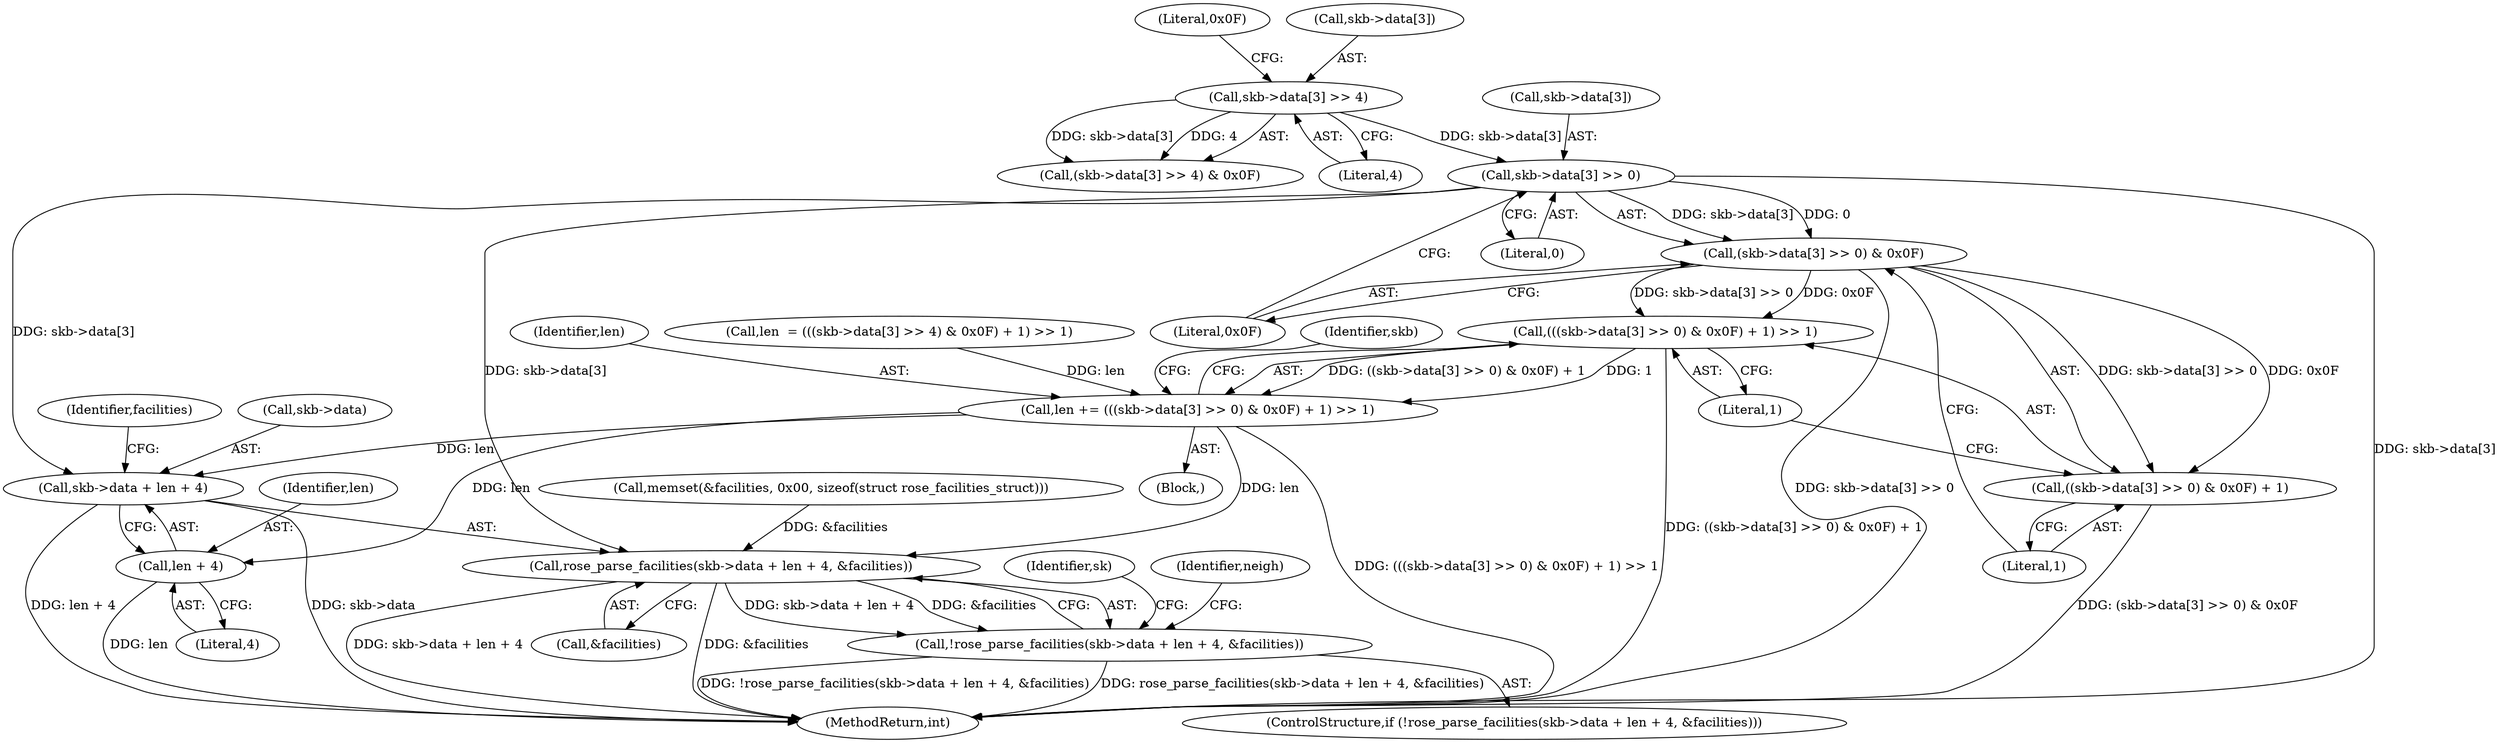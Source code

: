 digraph "1_linux_e0bccd315db0c2f919e7fcf9cb60db21d9986f52@array" {
"1000146" [label="(Call,skb->data[3] >> 0)"];
"1000131" [label="(Call,skb->data[3] >> 4)"];
"1000145" [label="(Call,(skb->data[3] >> 0) & 0x0F)"];
"1000143" [label="(Call,(((skb->data[3] >> 0) & 0x0F) + 1) >> 1)"];
"1000141" [label="(Call,len += (((skb->data[3] >> 0) & 0x0F) + 1) >> 1)"];
"1000158" [label="(Call,rose_parse_facilities(skb->data + len + 4, &facilities))"];
"1000157" [label="(Call,!rose_parse_facilities(skb->data + len + 4, &facilities))"];
"1000159" [label="(Call,skb->data + len + 4)"];
"1000163" [label="(Call,len + 4)"];
"1000144" [label="(Call,((skb->data[3] >> 0) & 0x0F) + 1)"];
"1000160" [label="(Call,skb->data)"];
"1000138" [label="(Literal,0x0F)"];
"1000153" [label="(Literal,0x0F)"];
"1000126" [label="(Call,len  = (((skb->data[3] >> 4) & 0x0F) + 1) >> 1)"];
"1000157" [label="(Call,!rose_parse_facilities(skb->data + len + 4, &facilities))"];
"1000147" [label="(Call,skb->data[3])"];
"1000158" [label="(Call,rose_parse_facilities(skb->data + len + 4, &facilities))"];
"1000145" [label="(Call,(skb->data[3] >> 0) & 0x0F)"];
"1000132" [label="(Call,skb->data[3])"];
"1000177" [label="(Identifier,sk)"];
"1000130" [label="(Call,(skb->data[3] >> 4) & 0x0F)"];
"1000146" [label="(Call,skb->data[3] >> 0)"];
"1000164" [label="(Identifier,len)"];
"1000131" [label="(Call,skb->data[3] >> 4)"];
"1000161" [label="(Identifier,skb)"];
"1000137" [label="(Literal,4)"];
"1000156" [label="(ControlStructure,if (!rose_parse_facilities(skb->data + len + 4, &facilities)))"];
"1000144" [label="(Call,((skb->data[3] >> 0) & 0x0F) + 1)"];
"1000120" [label="(Call,memset(&facilities, 0x00, sizeof(struct rose_facilities_struct)))"];
"1000142" [label="(Identifier,len)"];
"1000159" [label="(Call,skb->data + len + 4)"];
"1000163" [label="(Call,len + 4)"];
"1000154" [label="(Literal,1)"];
"1000155" [label="(Literal,1)"];
"1000108" [label="(Block,)"];
"1000152" [label="(Literal,0)"];
"1000141" [label="(Call,len += (((skb->data[3] >> 0) & 0x0F) + 1) >> 1)"];
"1000166" [label="(Call,&facilities)"];
"1000165" [label="(Literal,4)"];
"1000143" [label="(Call,(((skb->data[3] >> 0) & 0x0F) + 1) >> 1)"];
"1000409" [label="(MethodReturn,int)"];
"1000170" [label="(Identifier,neigh)"];
"1000167" [label="(Identifier,facilities)"];
"1000146" -> "1000145"  [label="AST: "];
"1000146" -> "1000152"  [label="CFG: "];
"1000147" -> "1000146"  [label="AST: "];
"1000152" -> "1000146"  [label="AST: "];
"1000153" -> "1000146"  [label="CFG: "];
"1000146" -> "1000409"  [label="DDG: skb->data[3]"];
"1000146" -> "1000145"  [label="DDG: skb->data[3]"];
"1000146" -> "1000145"  [label="DDG: 0"];
"1000131" -> "1000146"  [label="DDG: skb->data[3]"];
"1000146" -> "1000158"  [label="DDG: skb->data[3]"];
"1000146" -> "1000159"  [label="DDG: skb->data[3]"];
"1000131" -> "1000130"  [label="AST: "];
"1000131" -> "1000137"  [label="CFG: "];
"1000132" -> "1000131"  [label="AST: "];
"1000137" -> "1000131"  [label="AST: "];
"1000138" -> "1000131"  [label="CFG: "];
"1000131" -> "1000130"  [label="DDG: skb->data[3]"];
"1000131" -> "1000130"  [label="DDG: 4"];
"1000145" -> "1000144"  [label="AST: "];
"1000145" -> "1000153"  [label="CFG: "];
"1000153" -> "1000145"  [label="AST: "];
"1000154" -> "1000145"  [label="CFG: "];
"1000145" -> "1000409"  [label="DDG: skb->data[3] >> 0"];
"1000145" -> "1000143"  [label="DDG: skb->data[3] >> 0"];
"1000145" -> "1000143"  [label="DDG: 0x0F"];
"1000145" -> "1000144"  [label="DDG: skb->data[3] >> 0"];
"1000145" -> "1000144"  [label="DDG: 0x0F"];
"1000143" -> "1000141"  [label="AST: "];
"1000143" -> "1000155"  [label="CFG: "];
"1000144" -> "1000143"  [label="AST: "];
"1000155" -> "1000143"  [label="AST: "];
"1000141" -> "1000143"  [label="CFG: "];
"1000143" -> "1000409"  [label="DDG: ((skb->data[3] >> 0) & 0x0F) + 1"];
"1000143" -> "1000141"  [label="DDG: ((skb->data[3] >> 0) & 0x0F) + 1"];
"1000143" -> "1000141"  [label="DDG: 1"];
"1000141" -> "1000108"  [label="AST: "];
"1000142" -> "1000141"  [label="AST: "];
"1000161" -> "1000141"  [label="CFG: "];
"1000141" -> "1000409"  [label="DDG: (((skb->data[3] >> 0) & 0x0F) + 1) >> 1"];
"1000126" -> "1000141"  [label="DDG: len"];
"1000141" -> "1000158"  [label="DDG: len"];
"1000141" -> "1000159"  [label="DDG: len"];
"1000141" -> "1000163"  [label="DDG: len"];
"1000158" -> "1000157"  [label="AST: "];
"1000158" -> "1000166"  [label="CFG: "];
"1000159" -> "1000158"  [label="AST: "];
"1000166" -> "1000158"  [label="AST: "];
"1000157" -> "1000158"  [label="CFG: "];
"1000158" -> "1000409"  [label="DDG: skb->data + len + 4"];
"1000158" -> "1000409"  [label="DDG: &facilities"];
"1000158" -> "1000157"  [label="DDG: skb->data + len + 4"];
"1000158" -> "1000157"  [label="DDG: &facilities"];
"1000120" -> "1000158"  [label="DDG: &facilities"];
"1000157" -> "1000156"  [label="AST: "];
"1000170" -> "1000157"  [label="CFG: "];
"1000177" -> "1000157"  [label="CFG: "];
"1000157" -> "1000409"  [label="DDG: !rose_parse_facilities(skb->data + len + 4, &facilities)"];
"1000157" -> "1000409"  [label="DDG: rose_parse_facilities(skb->data + len + 4, &facilities)"];
"1000159" -> "1000163"  [label="CFG: "];
"1000160" -> "1000159"  [label="AST: "];
"1000163" -> "1000159"  [label="AST: "];
"1000167" -> "1000159"  [label="CFG: "];
"1000159" -> "1000409"  [label="DDG: skb->data"];
"1000159" -> "1000409"  [label="DDG: len + 4"];
"1000163" -> "1000165"  [label="CFG: "];
"1000164" -> "1000163"  [label="AST: "];
"1000165" -> "1000163"  [label="AST: "];
"1000163" -> "1000409"  [label="DDG: len"];
"1000144" -> "1000154"  [label="CFG: "];
"1000154" -> "1000144"  [label="AST: "];
"1000155" -> "1000144"  [label="CFG: "];
"1000144" -> "1000409"  [label="DDG: (skb->data[3] >> 0) & 0x0F"];
}
